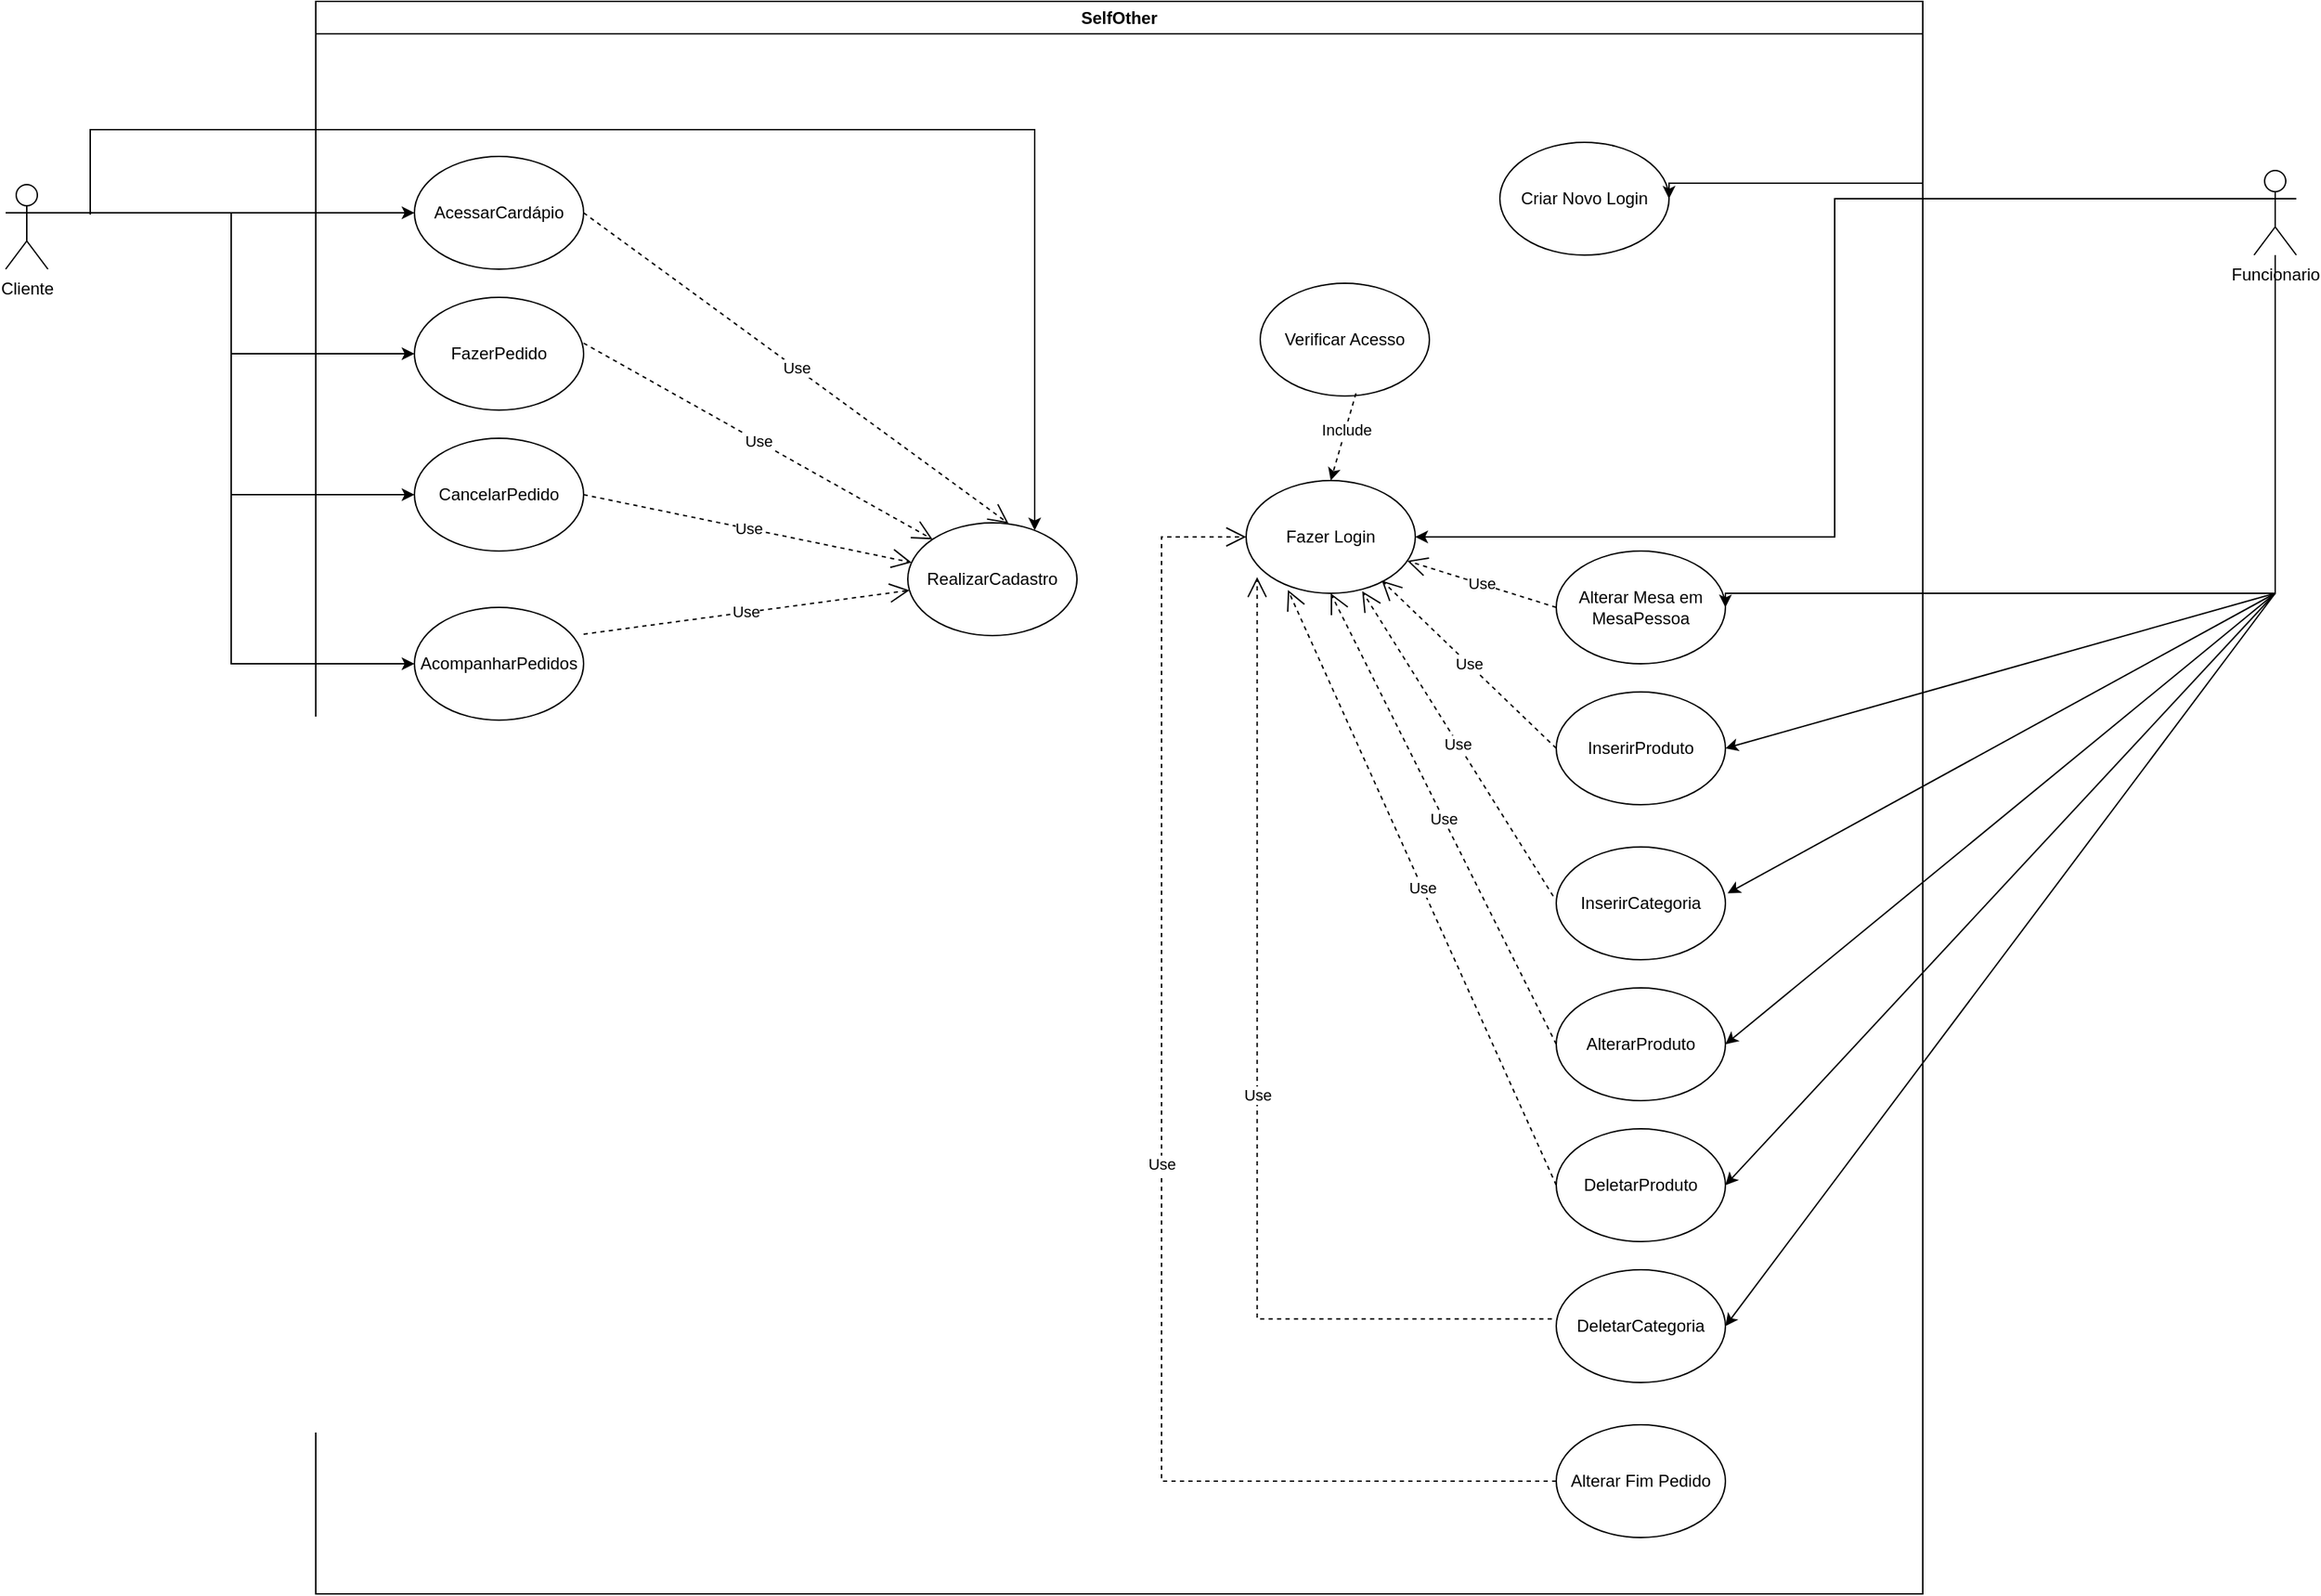 <mxfile version="24.6.4" type="device">
  <diagram id="R2lEEEUBdFMjLlhIrx00" name="Page-1">
    <mxGraphModel dx="2524" dy="788" grid="1" gridSize="10" guides="1" tooltips="1" connect="1" arrows="1" fold="1" page="1" pageScale="1" pageWidth="850" pageHeight="1100" math="0" shadow="0" extFonts="Permanent Marker^https://fonts.googleapis.com/css?family=Permanent+Marker">
      <root>
        <mxCell id="0" />
        <mxCell id="1" parent="0" />
        <mxCell id="MiNdkkQY3wH8d9imqoUu-80" style="edgeStyle=orthogonalEdgeStyle;rounded=0;orthogonalLoop=1;jettySize=auto;html=1;exitX=1;exitY=0.333;exitDx=0;exitDy=0;exitPerimeter=0;entryX=0;entryY=0.5;entryDx=0;entryDy=0;" parent="1" source="MiNdkkQY3wH8d9imqoUu-1" target="MiNdkkQY3wH8d9imqoUu-76" edge="1">
          <mxGeometry relative="1" as="geometry" />
        </mxCell>
        <mxCell id="MiNdkkQY3wH8d9imqoUu-81" style="edgeStyle=orthogonalEdgeStyle;rounded=0;orthogonalLoop=1;jettySize=auto;html=1;exitX=1;exitY=0.333;exitDx=0;exitDy=0;exitPerimeter=0;entryX=0;entryY=0.5;entryDx=0;entryDy=0;" parent="1" source="MiNdkkQY3wH8d9imqoUu-1" target="MiNdkkQY3wH8d9imqoUu-70" edge="1">
          <mxGeometry relative="1" as="geometry" />
        </mxCell>
        <mxCell id="MiNdkkQY3wH8d9imqoUu-82" style="edgeStyle=orthogonalEdgeStyle;rounded=0;orthogonalLoop=1;jettySize=auto;html=1;exitX=1;exitY=0.333;exitDx=0;exitDy=0;exitPerimeter=0;entryX=0;entryY=0.5;entryDx=0;entryDy=0;" parent="1" source="MiNdkkQY3wH8d9imqoUu-1" target="MiNdkkQY3wH8d9imqoUu-72" edge="1">
          <mxGeometry relative="1" as="geometry" />
        </mxCell>
        <mxCell id="MiNdkkQY3wH8d9imqoUu-83" style="edgeStyle=orthogonalEdgeStyle;rounded=0;orthogonalLoop=1;jettySize=auto;html=1;exitX=1;exitY=0.333;exitDx=0;exitDy=0;exitPerimeter=0;entryX=0;entryY=0.5;entryDx=0;entryDy=0;" parent="1" source="MiNdkkQY3wH8d9imqoUu-1" target="MiNdkkQY3wH8d9imqoUu-74" edge="1">
          <mxGeometry relative="1" as="geometry" />
        </mxCell>
        <mxCell id="MiNdkkQY3wH8d9imqoUu-1" value="Cliente&lt;div&gt;&lt;br&gt;&lt;/div&gt;" style="shape=umlActor;verticalLabelPosition=bottom;verticalAlign=top;html=1;outlineConnect=0;" parent="1" vertex="1">
          <mxGeometry x="-320" y="240" width="30" height="60" as="geometry" />
        </mxCell>
        <mxCell id="MiNdkkQY3wH8d9imqoUu-19" style="edgeStyle=orthogonalEdgeStyle;rounded=0;orthogonalLoop=1;jettySize=auto;html=1;exitX=0;exitY=0.333;exitDx=0;exitDy=0;exitPerimeter=0;entryX=1;entryY=0.5;entryDx=0;entryDy=0;" parent="1" source="MiNdkkQY3wH8d9imqoUu-3" target="MiNdkkQY3wH8d9imqoUu-8" edge="1">
          <mxGeometry relative="1" as="geometry" />
        </mxCell>
        <mxCell id="MiNdkkQY3wH8d9imqoUu-3" value="Funcionario" style="shape=umlActor;verticalLabelPosition=bottom;verticalAlign=top;html=1;outlineConnect=0;" parent="1" vertex="1">
          <mxGeometry x="1275" y="230" width="30" height="60" as="geometry" />
        </mxCell>
        <mxCell id="MiNdkkQY3wH8d9imqoUu-5" value="SelfOther" style="swimlane;whiteSpace=wrap;html=1;" parent="1" vertex="1">
          <mxGeometry x="-100" y="110" width="1140" height="1130" as="geometry" />
        </mxCell>
        <mxCell id="MiNdkkQY3wH8d9imqoUu-8" value="Fazer Login" style="ellipse;whiteSpace=wrap;html=1;" parent="MiNdkkQY3wH8d9imqoUu-5" vertex="1">
          <mxGeometry x="660" y="340" width="120" height="80" as="geometry" />
        </mxCell>
        <mxCell id="MiNdkkQY3wH8d9imqoUu-11" value="Criar Novo Login" style="ellipse;whiteSpace=wrap;html=1;" parent="MiNdkkQY3wH8d9imqoUu-5" vertex="1">
          <mxGeometry x="840" y="100" width="120" height="80" as="geometry" />
        </mxCell>
        <mxCell id="MiNdkkQY3wH8d9imqoUu-12" value="Verificar Acesso" style="ellipse;whiteSpace=wrap;html=1;" parent="MiNdkkQY3wH8d9imqoUu-5" vertex="1">
          <mxGeometry x="670" y="200" width="120" height="80" as="geometry" />
        </mxCell>
        <mxCell id="MiNdkkQY3wH8d9imqoUu-22" value="" style="endArrow=classic;html=1;rounded=0;entryX=0.5;entryY=0;entryDx=0;entryDy=0;dashed=1;exitX=0.566;exitY=0.977;exitDx=0;exitDy=0;exitPerimeter=0;" parent="MiNdkkQY3wH8d9imqoUu-5" source="MiNdkkQY3wH8d9imqoUu-12" target="MiNdkkQY3wH8d9imqoUu-8" edge="1">
          <mxGeometry width="50" height="50" relative="1" as="geometry">
            <mxPoint x="780" y="330" as="sourcePoint" />
            <mxPoint x="600" y="245" as="targetPoint" />
          </mxGeometry>
        </mxCell>
        <mxCell id="MiNdkkQY3wH8d9imqoUu-23" value="Include" style="edgeLabel;html=1;align=center;verticalAlign=middle;resizable=0;points=[];" parent="MiNdkkQY3wH8d9imqoUu-22" vertex="1" connectable="0">
          <mxGeometry x="-0.183" relative="1" as="geometry">
            <mxPoint as="offset" />
          </mxGeometry>
        </mxCell>
        <mxCell id="MiNdkkQY3wH8d9imqoUu-24" value="InserirProduto" style="ellipse;whiteSpace=wrap;html=1;" parent="MiNdkkQY3wH8d9imqoUu-5" vertex="1">
          <mxGeometry x="880" y="490" width="120" height="80" as="geometry" />
        </mxCell>
        <mxCell id="MiNdkkQY3wH8d9imqoUu-25" value="AlterarProduto" style="ellipse;whiteSpace=wrap;html=1;" parent="MiNdkkQY3wH8d9imqoUu-5" vertex="1">
          <mxGeometry x="880" y="700" width="120" height="80" as="geometry" />
        </mxCell>
        <mxCell id="MiNdkkQY3wH8d9imqoUu-26" value="DeletarProduto" style="ellipse;whiteSpace=wrap;html=1;" parent="MiNdkkQY3wH8d9imqoUu-5" vertex="1">
          <mxGeometry x="880" y="800" width="120" height="80" as="geometry" />
        </mxCell>
        <mxCell id="MiNdkkQY3wH8d9imqoUu-27" value="InserirCategoria" style="ellipse;whiteSpace=wrap;html=1;" parent="MiNdkkQY3wH8d9imqoUu-5" vertex="1">
          <mxGeometry x="880" y="600" width="120" height="80" as="geometry" />
        </mxCell>
        <mxCell id="MiNdkkQY3wH8d9imqoUu-28" value="DeletarCategoria" style="ellipse;whiteSpace=wrap;html=1;" parent="MiNdkkQY3wH8d9imqoUu-5" vertex="1">
          <mxGeometry x="880" y="900" width="120" height="80" as="geometry" />
        </mxCell>
        <mxCell id="MiNdkkQY3wH8d9imqoUu-29" value="Alterar Mesa em MesaPessoa" style="ellipse;whiteSpace=wrap;html=1;" parent="MiNdkkQY3wH8d9imqoUu-5" vertex="1">
          <mxGeometry x="880" y="390" width="120" height="80" as="geometry" />
        </mxCell>
        <mxCell id="MiNdkkQY3wH8d9imqoUu-55" value="Alterar Fim Pedido" style="ellipse;whiteSpace=wrap;html=1;" parent="MiNdkkQY3wH8d9imqoUu-5" vertex="1">
          <mxGeometry x="880" y="1010" width="120" height="80" as="geometry" />
        </mxCell>
        <mxCell id="MiNdkkQY3wH8d9imqoUu-58" value="RealizarCadastro" style="ellipse;whiteSpace=wrap;html=1;" parent="MiNdkkQY3wH8d9imqoUu-5" vertex="1">
          <mxGeometry x="420" y="370" width="120" height="80" as="geometry" />
        </mxCell>
        <mxCell id="MiNdkkQY3wH8d9imqoUu-70" value="FazerPedido" style="ellipse;whiteSpace=wrap;html=1;" parent="MiNdkkQY3wH8d9imqoUu-5" vertex="1">
          <mxGeometry x="70" y="210" width="120" height="80" as="geometry" />
        </mxCell>
        <mxCell id="MiNdkkQY3wH8d9imqoUu-72" value="CancelarPedido" style="ellipse;whiteSpace=wrap;html=1;" parent="MiNdkkQY3wH8d9imqoUu-5" vertex="1">
          <mxGeometry x="70" y="310" width="120" height="80" as="geometry" />
        </mxCell>
        <mxCell id="MiNdkkQY3wH8d9imqoUu-74" value="AcompanharPedidos" style="ellipse;whiteSpace=wrap;html=1;" parent="MiNdkkQY3wH8d9imqoUu-5" vertex="1">
          <mxGeometry x="70" y="430" width="120" height="80" as="geometry" />
        </mxCell>
        <mxCell id="MiNdkkQY3wH8d9imqoUu-76" value="AcessarCardápio" style="ellipse;whiteSpace=wrap;html=1;" parent="MiNdkkQY3wH8d9imqoUu-5" vertex="1">
          <mxGeometry x="70" y="110" width="120" height="80" as="geometry" />
        </mxCell>
        <mxCell id="MiNdkkQY3wH8d9imqoUu-84" value="Use" style="endArrow=open;endSize=12;dashed=1;html=1;rounded=0;entryX=0.595;entryY=0.005;entryDx=0;entryDy=0;entryPerimeter=0;" parent="MiNdkkQY3wH8d9imqoUu-5" target="MiNdkkQY3wH8d9imqoUu-58" edge="1">
          <mxGeometry width="160" relative="1" as="geometry">
            <mxPoint x="190" y="150" as="sourcePoint" />
            <mxPoint x="350" y="150" as="targetPoint" />
          </mxGeometry>
        </mxCell>
        <mxCell id="MiNdkkQY3wH8d9imqoUu-85" value="Use" style="endArrow=open;endSize=12;dashed=1;html=1;rounded=0;entryX=0;entryY=0;entryDx=0;entryDy=0;" parent="MiNdkkQY3wH8d9imqoUu-5" target="MiNdkkQY3wH8d9imqoUu-58" edge="1">
          <mxGeometry width="160" relative="1" as="geometry">
            <mxPoint x="190" y="242.5" as="sourcePoint" />
            <mxPoint x="337" y="337.5" as="targetPoint" />
          </mxGeometry>
        </mxCell>
        <mxCell id="MiNdkkQY3wH8d9imqoUu-86" value="Use" style="endArrow=open;endSize=12;dashed=1;html=1;rounded=0;" parent="MiNdkkQY3wH8d9imqoUu-5" target="MiNdkkQY3wH8d9imqoUu-58" edge="1">
          <mxGeometry width="160" relative="1" as="geometry">
            <mxPoint x="190" y="350" as="sourcePoint" />
            <mxPoint x="308" y="369.5" as="targetPoint" />
          </mxGeometry>
        </mxCell>
        <mxCell id="MiNdkkQY3wH8d9imqoUu-88" value="Use" style="endArrow=open;endSize=12;dashed=1;html=1;rounded=0;" parent="MiNdkkQY3wH8d9imqoUu-5" target="MiNdkkQY3wH8d9imqoUu-58" edge="1">
          <mxGeometry width="160" relative="1" as="geometry">
            <mxPoint x="190" y="449" as="sourcePoint" />
            <mxPoint x="350" y="449" as="targetPoint" />
          </mxGeometry>
        </mxCell>
        <mxCell id="MiNdkkQY3wH8d9imqoUu-89" value="Use" style="endArrow=open;endSize=12;dashed=1;html=1;rounded=0;exitX=0;exitY=0.5;exitDx=0;exitDy=0;" parent="MiNdkkQY3wH8d9imqoUu-5" source="MiNdkkQY3wH8d9imqoUu-29" target="MiNdkkQY3wH8d9imqoUu-8" edge="1">
          <mxGeometry width="160" relative="1" as="geometry">
            <mxPoint x="530" y="350" as="sourcePoint" />
            <mxPoint x="782" y="792" as="targetPoint" />
          </mxGeometry>
        </mxCell>
        <mxCell id="MiNdkkQY3wH8d9imqoUu-90" value="Use" style="endArrow=open;endSize=12;dashed=1;html=1;rounded=0;exitX=0;exitY=0.5;exitDx=0;exitDy=0;entryX=0.802;entryY=0.887;entryDx=0;entryDy=0;entryPerimeter=0;" parent="MiNdkkQY3wH8d9imqoUu-5" source="MiNdkkQY3wH8d9imqoUu-24" target="MiNdkkQY3wH8d9imqoUu-8" edge="1">
          <mxGeometry width="160" relative="1" as="geometry">
            <mxPoint x="750" y="340" as="sourcePoint" />
            <mxPoint x="910" y="340" as="targetPoint" />
          </mxGeometry>
        </mxCell>
        <mxCell id="MiNdkkQY3wH8d9imqoUu-91" value="Use" style="endArrow=open;endSize=12;dashed=1;html=1;rounded=0;exitX=-0.018;exitY=0.436;exitDx=0;exitDy=0;exitPerimeter=0;entryX=0.686;entryY=0.982;entryDx=0;entryDy=0;entryPerimeter=0;" parent="MiNdkkQY3wH8d9imqoUu-5" source="MiNdkkQY3wH8d9imqoUu-27" target="MiNdkkQY3wH8d9imqoUu-8" edge="1">
          <mxGeometry width="160" relative="1" as="geometry">
            <mxPoint x="630" y="560" as="sourcePoint" />
            <mxPoint x="790" y="560" as="targetPoint" />
          </mxGeometry>
        </mxCell>
        <mxCell id="MiNdkkQY3wH8d9imqoUu-92" value="Use" style="endArrow=open;endSize=12;dashed=1;html=1;rounded=0;exitX=0;exitY=0.5;exitDx=0;exitDy=0;entryX=0.5;entryY=1;entryDx=0;entryDy=0;" parent="MiNdkkQY3wH8d9imqoUu-5" source="MiNdkkQY3wH8d9imqoUu-25" target="MiNdkkQY3wH8d9imqoUu-8" edge="1">
          <mxGeometry width="160" relative="1" as="geometry">
            <mxPoint x="630" y="560" as="sourcePoint" />
            <mxPoint x="790" y="560" as="targetPoint" />
          </mxGeometry>
        </mxCell>
        <mxCell id="MiNdkkQY3wH8d9imqoUu-93" value="Use" style="endArrow=open;endSize=12;dashed=1;html=1;rounded=0;exitX=0;exitY=0.5;exitDx=0;exitDy=0;entryX=0.247;entryY=0.97;entryDx=0;entryDy=0;entryPerimeter=0;" parent="MiNdkkQY3wH8d9imqoUu-5" source="MiNdkkQY3wH8d9imqoUu-26" target="MiNdkkQY3wH8d9imqoUu-8" edge="1">
          <mxGeometry width="160" relative="1" as="geometry">
            <mxPoint x="630" y="560" as="sourcePoint" />
            <mxPoint x="790" y="560" as="targetPoint" />
          </mxGeometry>
        </mxCell>
        <mxCell id="MiNdkkQY3wH8d9imqoUu-94" value="Use" style="endArrow=open;endSize=12;dashed=1;html=1;rounded=0;exitX=-0.026;exitY=0.436;exitDx=0;exitDy=0;exitPerimeter=0;entryX=0.065;entryY=0.857;entryDx=0;entryDy=0;edgeStyle=orthogonalEdgeStyle;entryPerimeter=0;" parent="MiNdkkQY3wH8d9imqoUu-5" source="MiNdkkQY3wH8d9imqoUu-28" target="MiNdkkQY3wH8d9imqoUu-8" edge="1">
          <mxGeometry width="160" relative="1" as="geometry">
            <mxPoint x="630" y="670" as="sourcePoint" />
            <mxPoint x="790" y="670" as="targetPoint" />
          </mxGeometry>
        </mxCell>
        <mxCell id="MiNdkkQY3wH8d9imqoUu-95" value="Use" style="endArrow=open;endSize=12;dashed=1;html=1;rounded=0;exitX=0;exitY=0.5;exitDx=0;exitDy=0;edgeStyle=orthogonalEdgeStyle;" parent="MiNdkkQY3wH8d9imqoUu-5" source="MiNdkkQY3wH8d9imqoUu-55" edge="1">
          <mxGeometry width="160" relative="1" as="geometry">
            <mxPoint x="480" y="980" as="sourcePoint" />
            <mxPoint x="660" y="380" as="targetPoint" />
            <Array as="points">
              <mxPoint x="600" y="1050" />
              <mxPoint x="600" y="380" />
            </Array>
          </mxGeometry>
        </mxCell>
        <mxCell id="MiNdkkQY3wH8d9imqoUu-101" style="edgeStyle=orthogonalEdgeStyle;rounded=0;orthogonalLoop=1;jettySize=auto;html=1;exitX=1;exitY=0.333;exitDx=0;exitDy=0;exitPerimeter=0;" parent="MiNdkkQY3wH8d9imqoUu-5" target="MiNdkkQY3wH8d9imqoUu-58" edge="1">
          <mxGeometry relative="1" as="geometry">
            <Array as="points">
              <mxPoint x="-160" y="91" />
              <mxPoint x="510" y="91" />
            </Array>
            <mxPoint x="-160" y="151.2" as="sourcePoint" />
            <mxPoint x="560.52" y="388.8" as="targetPoint" />
          </mxGeometry>
        </mxCell>
        <mxCell id="MiNdkkQY3wH8d9imqoUu-18" style="edgeStyle=orthogonalEdgeStyle;rounded=0;orthogonalLoop=1;jettySize=auto;html=1;exitX=0;exitY=0.333;exitDx=0;exitDy=0;exitPerimeter=0;entryX=1;entryY=0.5;entryDx=0;entryDy=0;" parent="1" source="MiNdkkQY3wH8d9imqoUu-3" target="MiNdkkQY3wH8d9imqoUu-11" edge="1">
          <mxGeometry relative="1" as="geometry">
            <mxPoint x="850" y="239" as="targetPoint" />
            <Array as="points">
              <mxPoint x="1040" y="250" />
              <mxPoint x="1040" y="239" />
              <mxPoint x="860" y="239" />
            </Array>
          </mxGeometry>
        </mxCell>
        <mxCell id="MiNdkkQY3wH8d9imqoUu-33" style="rounded=0;orthogonalLoop=1;jettySize=auto;html=1;edgeStyle=orthogonalEdgeStyle;entryX=1;entryY=0.5;entryDx=0;entryDy=0;" parent="1" source="MiNdkkQY3wH8d9imqoUu-3" target="MiNdkkQY3wH8d9imqoUu-29" edge="1">
          <mxGeometry relative="1" as="geometry">
            <mxPoint x="1260" y="379.999" as="sourcePoint" />
            <mxPoint x="1100" y="599.94" as="targetPoint" />
            <Array as="points">
              <mxPoint x="1290" y="530" />
            </Array>
          </mxGeometry>
        </mxCell>
        <mxCell id="MiNdkkQY3wH8d9imqoUu-37" value="" style="endArrow=classic;html=1;rounded=0;entryX=1;entryY=0.5;entryDx=0;entryDy=0;" parent="1" target="MiNdkkQY3wH8d9imqoUu-24" edge="1">
          <mxGeometry width="50" height="50" relative="1" as="geometry">
            <mxPoint x="1290" y="530" as="sourcePoint" />
            <mxPoint x="880" y="550" as="targetPoint" />
          </mxGeometry>
        </mxCell>
        <mxCell id="MiNdkkQY3wH8d9imqoUu-38" value="" style="endArrow=classic;html=1;rounded=0;entryX=1.013;entryY=0.411;entryDx=0;entryDy=0;entryPerimeter=0;" parent="1" target="MiNdkkQY3wH8d9imqoUu-27" edge="1">
          <mxGeometry width="50" height="50" relative="1" as="geometry">
            <mxPoint x="1290" y="530" as="sourcePoint" />
            <mxPoint x="990" y="730" as="targetPoint" />
          </mxGeometry>
        </mxCell>
        <mxCell id="MiNdkkQY3wH8d9imqoUu-40" value="" style="endArrow=classic;html=1;rounded=0;entryX=1;entryY=0.5;entryDx=0;entryDy=0;" parent="1" target="MiNdkkQY3wH8d9imqoUu-25" edge="1">
          <mxGeometry width="50" height="50" relative="1" as="geometry">
            <mxPoint x="1290" y="530" as="sourcePoint" />
            <mxPoint x="990" y="830" as="targetPoint" />
          </mxGeometry>
        </mxCell>
        <mxCell id="MiNdkkQY3wH8d9imqoUu-41" value="" style="endArrow=classic;html=1;rounded=0;entryX=1;entryY=0.5;entryDx=0;entryDy=0;" parent="1" target="MiNdkkQY3wH8d9imqoUu-26" edge="1">
          <mxGeometry width="50" height="50" relative="1" as="geometry">
            <mxPoint x="1290" y="530" as="sourcePoint" />
            <mxPoint x="990" y="930" as="targetPoint" />
          </mxGeometry>
        </mxCell>
        <mxCell id="MiNdkkQY3wH8d9imqoUu-42" value="" style="endArrow=classic;html=1;rounded=0;entryX=1;entryY=0.5;entryDx=0;entryDy=0;" parent="1" target="MiNdkkQY3wH8d9imqoUu-28" edge="1">
          <mxGeometry width="50" height="50" relative="1" as="geometry">
            <mxPoint x="1290" y="530" as="sourcePoint" />
            <mxPoint x="990" y="1040" as="targetPoint" />
          </mxGeometry>
        </mxCell>
      </root>
    </mxGraphModel>
  </diagram>
</mxfile>
